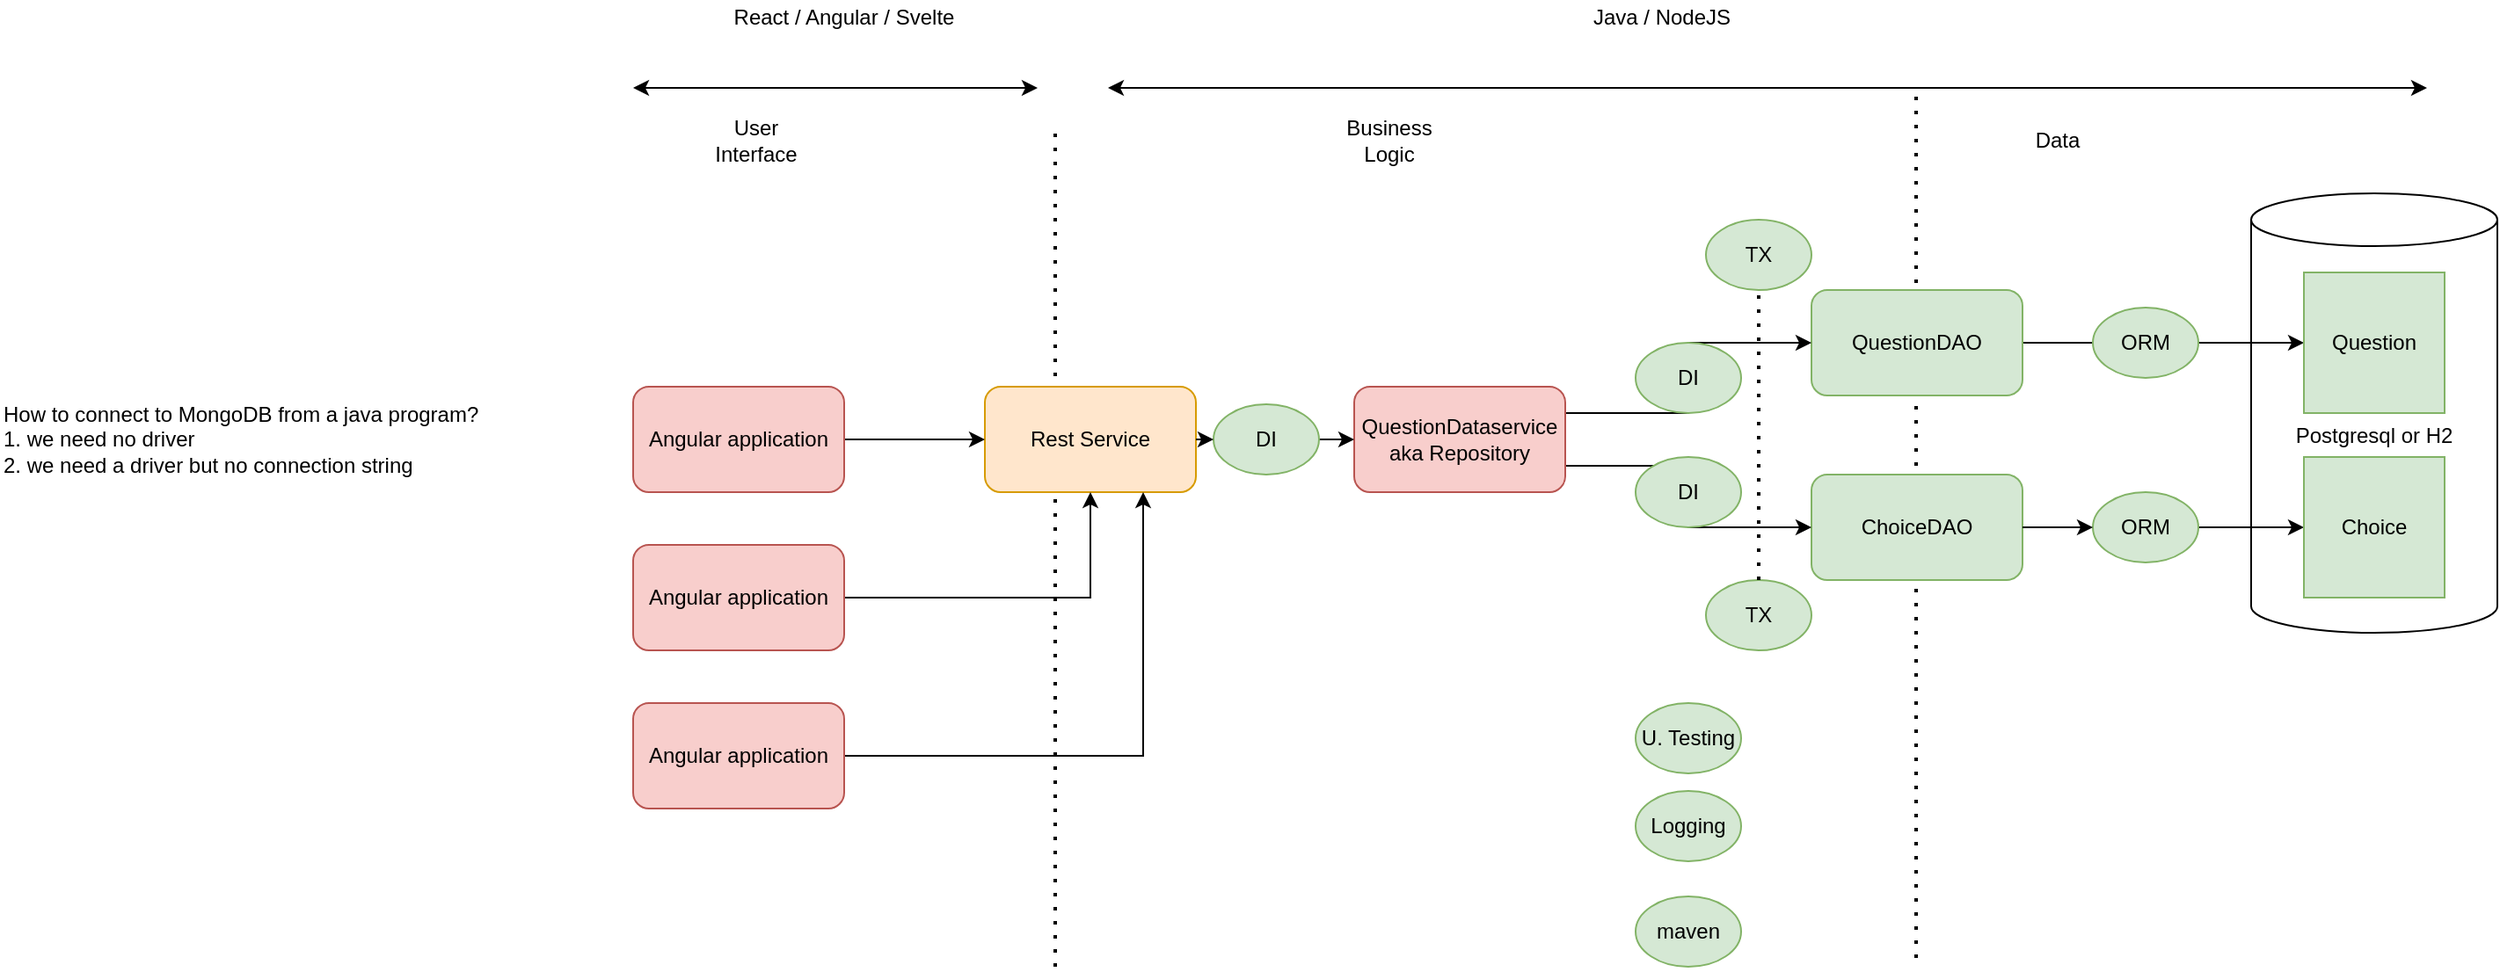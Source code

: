 <mxfile version="14.4.3" type="device" pages="4"><diagram id="Kkv0ApdDEV5jH6EFg98p" name="roadmap"><mxGraphModel dx="4168" dy="520" grid="1" gridSize="10" guides="1" tooltips="1" connect="1" arrows="1" fold="1" page="1" pageScale="1" pageWidth="3300" pageHeight="2339" math="0" shadow="0"><root><mxCell id="0"/><mxCell id="1" parent="0"/><mxCell id="iPCw-N0oo3vk8tLVuGO--15" value="" style="endArrow=none;dashed=1;html=1;dashPattern=1 3;strokeWidth=2;" parent="1" edge="1"><mxGeometry width="50" height="50" relative="1" as="geometry"><mxPoint x="-80" y="590" as="sourcePoint"/><mxPoint x="-80" y="110" as="targetPoint"/></mxGeometry></mxCell><mxCell id="iPCw-N0oo3vk8tLVuGO--32" value="" style="endArrow=none;dashed=1;html=1;dashPattern=1 3;strokeWidth=2;" parent="1" edge="1"><mxGeometry width="50" height="50" relative="1" as="geometry"><mxPoint x="409.5" y="585" as="sourcePoint"/><mxPoint x="409.5" y="95" as="targetPoint"/></mxGeometry></mxCell><mxCell id="iPCw-N0oo3vk8tLVuGO--1" value="Postgresql or H2" style="shape=cylinder3;whiteSpace=wrap;html=1;boundedLbl=1;backgroundOutline=1;size=15;" parent="1" vertex="1"><mxGeometry x="600" y="150" width="140" height="250" as="geometry"/></mxCell><mxCell id="iPCw-N0oo3vk8tLVuGO--4" style="edgeStyle=orthogonalEdgeStyle;rounded=0;orthogonalLoop=1;jettySize=auto;html=1;exitX=1;exitY=0.5;exitDx=0;exitDy=0;" parent="1" source="iPCw-N0oo3vk8tLVuGO--2" target="iPCw-N0oo3vk8tLVuGO--3" edge="1"><mxGeometry relative="1" as="geometry"/></mxCell><mxCell id="iPCw-N0oo3vk8tLVuGO--2" value="QuestionDAO" style="rounded=1;whiteSpace=wrap;html=1;fillColor=#d5e8d4;strokeColor=#82b366;" parent="1" vertex="1"><mxGeometry x="350" y="205" width="120" height="60" as="geometry"/></mxCell><mxCell id="iPCw-N0oo3vk8tLVuGO--3" value="Question" style="whiteSpace=wrap;html=1;aspect=fixed;fillColor=#d5e8d4;strokeColor=#82b366;" parent="1" vertex="1"><mxGeometry x="630" y="195" width="80" height="80" as="geometry"/></mxCell><mxCell id="iPCw-N0oo3vk8tLVuGO--7" style="edgeStyle=orthogonalEdgeStyle;rounded=0;orthogonalLoop=1;jettySize=auto;html=1;exitX=1;exitY=0.5;exitDx=0;exitDy=0;" parent="1" source="iPCw-N0oo3vk8tLVuGO--19" target="iPCw-N0oo3vk8tLVuGO--6" edge="1"><mxGeometry relative="1" as="geometry"/></mxCell><mxCell id="iPCw-N0oo3vk8tLVuGO--5" value="ChoiceDAO" style="rounded=1;whiteSpace=wrap;html=1;fillColor=#d5e8d4;strokeColor=#82b366;" parent="1" vertex="1"><mxGeometry x="350" y="310" width="120" height="60" as="geometry"/></mxCell><mxCell id="iPCw-N0oo3vk8tLVuGO--6" value="Choice" style="whiteSpace=wrap;html=1;aspect=fixed;fillColor=#d5e8d4;strokeColor=#82b366;" parent="1" vertex="1"><mxGeometry x="630" y="300" width="80" height="80" as="geometry"/></mxCell><mxCell id="iPCw-N0oo3vk8tLVuGO--8" value="How to connect to MongoDB from a java program?&lt;br&gt;1. we need no driver&lt;br&gt;2. we need a driver but no connection string" style="text;html=1;strokeColor=none;fillColor=none;align=left;verticalAlign=middle;whiteSpace=wrap;rounded=0;" parent="1" vertex="1"><mxGeometry x="-680" y="280" width="320" height="20" as="geometry"/></mxCell><mxCell id="iPCw-N0oo3vk8tLVuGO--10" style="edgeStyle=orthogonalEdgeStyle;rounded=0;orthogonalLoop=1;jettySize=auto;html=1;exitX=1;exitY=0.25;exitDx=0;exitDy=0;" parent="1" source="iPCw-N0oo3vk8tLVuGO--9" target="iPCw-N0oo3vk8tLVuGO--2" edge="1"><mxGeometry relative="1" as="geometry"/></mxCell><mxCell id="iPCw-N0oo3vk8tLVuGO--11" style="edgeStyle=orthogonalEdgeStyle;rounded=0;orthogonalLoop=1;jettySize=auto;html=1;exitX=1;exitY=0.75;exitDx=0;exitDy=0;entryX=0;entryY=0.5;entryDx=0;entryDy=0;" parent="1" source="iPCw-N0oo3vk8tLVuGO--9" target="iPCw-N0oo3vk8tLVuGO--5" edge="1"><mxGeometry relative="1" as="geometry"/></mxCell><mxCell id="iPCw-N0oo3vk8tLVuGO--9" value="QuestionDataservice&lt;br&gt;aka Repository" style="rounded=1;whiteSpace=wrap;html=1;fillColor=#f8cecc;strokeColor=#b85450;" parent="1" vertex="1"><mxGeometry x="90" y="260" width="120" height="60" as="geometry"/></mxCell><mxCell id="iPCw-N0oo3vk8tLVuGO--13" style="edgeStyle=orthogonalEdgeStyle;rounded=0;orthogonalLoop=1;jettySize=auto;html=1;exitX=1;exitY=0.5;exitDx=0;exitDy=0;entryX=0;entryY=0.5;entryDx=0;entryDy=0;" parent="1" source="iPCw-N0oo3vk8tLVuGO--23" target="iPCw-N0oo3vk8tLVuGO--9" edge="1"><mxGeometry relative="1" as="geometry"/></mxCell><mxCell id="iPCw-N0oo3vk8tLVuGO--12" value="Rest Service" style="rounded=1;whiteSpace=wrap;html=1;fillColor=#ffe6cc;strokeColor=#d79b00;" parent="1" vertex="1"><mxGeometry x="-120" y="260" width="120" height="60" as="geometry"/></mxCell><mxCell id="iPCw-N0oo3vk8tLVuGO--16" style="edgeStyle=orthogonalEdgeStyle;rounded=0;orthogonalLoop=1;jettySize=auto;html=1;exitX=1;exitY=0.5;exitDx=0;exitDy=0;entryX=0;entryY=0.5;entryDx=0;entryDy=0;" parent="1" source="iPCw-N0oo3vk8tLVuGO--14" target="iPCw-N0oo3vk8tLVuGO--12" edge="1"><mxGeometry relative="1" as="geometry"/></mxCell><mxCell id="iPCw-N0oo3vk8tLVuGO--14" value="Angular application" style="rounded=1;whiteSpace=wrap;html=1;fillColor=#f8cecc;strokeColor=#b85450;" parent="1" vertex="1"><mxGeometry x="-320" y="260" width="120" height="60" as="geometry"/></mxCell><mxCell id="iPCw-N0oo3vk8tLVuGO--18" value="ORM" style="ellipse;whiteSpace=wrap;html=1;align=center;fillColor=#d5e8d4;strokeColor=#82b366;" parent="1" vertex="1"><mxGeometry x="510" y="215" width="60" height="40" as="geometry"/></mxCell><mxCell id="iPCw-N0oo3vk8tLVuGO--19" value="ORM" style="ellipse;whiteSpace=wrap;html=1;align=center;fillColor=#d5e8d4;strokeColor=#82b366;" parent="1" vertex="1"><mxGeometry x="510" y="320" width="60" height="40" as="geometry"/></mxCell><mxCell id="iPCw-N0oo3vk8tLVuGO--20" style="edgeStyle=orthogonalEdgeStyle;rounded=0;orthogonalLoop=1;jettySize=auto;html=1;exitX=1;exitY=0.5;exitDx=0;exitDy=0;" parent="1" source="iPCw-N0oo3vk8tLVuGO--5" target="iPCw-N0oo3vk8tLVuGO--19" edge="1"><mxGeometry relative="1" as="geometry"><mxPoint x="470" y="340" as="sourcePoint"/><mxPoint x="630" y="340" as="targetPoint"/></mxGeometry></mxCell><mxCell id="iPCw-N0oo3vk8tLVuGO--21" value="DI" style="ellipse;whiteSpace=wrap;html=1;align=center;fillColor=#d5e8d4;strokeColor=#82b366;" parent="1" vertex="1"><mxGeometry x="250" y="235" width="60" height="40" as="geometry"/></mxCell><mxCell id="iPCw-N0oo3vk8tLVuGO--22" value="DI" style="ellipse;whiteSpace=wrap;html=1;align=center;fillColor=#d5e8d4;strokeColor=#82b366;" parent="1" vertex="1"><mxGeometry x="250" y="300" width="60" height="40" as="geometry"/></mxCell><mxCell id="iPCw-N0oo3vk8tLVuGO--23" value="DI" style="ellipse;whiteSpace=wrap;html=1;align=center;fillColor=#d5e8d4;strokeColor=#82b366;" parent="1" vertex="1"><mxGeometry x="10" y="270" width="60" height="40" as="geometry"/></mxCell><mxCell id="iPCw-N0oo3vk8tLVuGO--24" style="edgeStyle=orthogonalEdgeStyle;rounded=0;orthogonalLoop=1;jettySize=auto;html=1;exitX=1;exitY=0.5;exitDx=0;exitDy=0;entryX=0;entryY=0.5;entryDx=0;entryDy=0;" parent="1" source="iPCw-N0oo3vk8tLVuGO--12" target="iPCw-N0oo3vk8tLVuGO--23" edge="1"><mxGeometry relative="1" as="geometry"><mxPoint y="290" as="sourcePoint"/><mxPoint x="90" y="290" as="targetPoint"/></mxGeometry></mxCell><mxCell id="iPCw-N0oo3vk8tLVuGO--25" value="U. Testing" style="ellipse;whiteSpace=wrap;html=1;align=center;fillColor=#d5e8d4;strokeColor=#82b366;" parent="1" vertex="1"><mxGeometry x="250" y="440" width="60" height="40" as="geometry"/></mxCell><mxCell id="iPCw-N0oo3vk8tLVuGO--26" value="Logging" style="ellipse;whiteSpace=wrap;html=1;align=center;fillColor=#d5e8d4;strokeColor=#82b366;" parent="1" vertex="1"><mxGeometry x="250" y="490" width="60" height="40" as="geometry"/></mxCell><mxCell id="iPCw-N0oo3vk8tLVuGO--27" value="maven" style="ellipse;whiteSpace=wrap;html=1;align=center;fillColor=#d5e8d4;strokeColor=#82b366;" parent="1" vertex="1"><mxGeometry x="250" y="550" width="60" height="40" as="geometry"/></mxCell><mxCell id="iPCw-N0oo3vk8tLVuGO--29" style="edgeStyle=orthogonalEdgeStyle;rounded=0;orthogonalLoop=1;jettySize=auto;html=1;" parent="1" source="iPCw-N0oo3vk8tLVuGO--28" target="iPCw-N0oo3vk8tLVuGO--12" edge="1"><mxGeometry relative="1" as="geometry"/></mxCell><mxCell id="iPCw-N0oo3vk8tLVuGO--28" value="Angular application" style="rounded=1;whiteSpace=wrap;html=1;fillColor=#f8cecc;strokeColor=#b85450;" parent="1" vertex="1"><mxGeometry x="-320" y="350" width="120" height="60" as="geometry"/></mxCell><mxCell id="iPCw-N0oo3vk8tLVuGO--31" style="edgeStyle=orthogonalEdgeStyle;rounded=0;orthogonalLoop=1;jettySize=auto;html=1;entryX=0.75;entryY=1;entryDx=0;entryDy=0;" parent="1" source="iPCw-N0oo3vk8tLVuGO--30" target="iPCw-N0oo3vk8tLVuGO--12" edge="1"><mxGeometry relative="1" as="geometry"/></mxCell><mxCell id="iPCw-N0oo3vk8tLVuGO--30" value="Angular application" style="rounded=1;whiteSpace=wrap;html=1;fillColor=#f8cecc;strokeColor=#b85450;" parent="1" vertex="1"><mxGeometry x="-320" y="440" width="120" height="60" as="geometry"/></mxCell><mxCell id="iPCw-N0oo3vk8tLVuGO--33" value="Data" style="text;html=1;strokeColor=none;fillColor=none;align=center;verticalAlign=middle;whiteSpace=wrap;rounded=0;" parent="1" vertex="1"><mxGeometry x="470" y="110" width="40" height="20" as="geometry"/></mxCell><mxCell id="iPCw-N0oo3vk8tLVuGO--34" value="Business Logic" style="text;html=1;strokeColor=none;fillColor=none;align=center;verticalAlign=middle;whiteSpace=wrap;rounded=0;" parent="1" vertex="1"><mxGeometry x="90" y="110" width="40" height="20" as="geometry"/></mxCell><mxCell id="iPCw-N0oo3vk8tLVuGO--35" value="User Interface" style="text;html=1;strokeColor=none;fillColor=none;align=center;verticalAlign=middle;whiteSpace=wrap;rounded=0;" parent="1" vertex="1"><mxGeometry x="-270" y="110" width="40" height="20" as="geometry"/></mxCell><mxCell id="kVoXubu8SeuT7uL56iNA-2" value="TX" style="ellipse;whiteSpace=wrap;html=1;align=center;fillColor=#d5e8d4;strokeColor=#82b366;" parent="1" vertex="1"><mxGeometry x="290" y="165" width="60" height="40" as="geometry"/></mxCell><mxCell id="kVoXubu8SeuT7uL56iNA-4" value="TX" style="ellipse;whiteSpace=wrap;html=1;align=center;fillColor=#d5e8d4;strokeColor=#82b366;" parent="1" vertex="1"><mxGeometry x="290" y="370" width="60" height="40" as="geometry"/></mxCell><mxCell id="kVoXubu8SeuT7uL56iNA-5" value="" style="endArrow=none;dashed=1;html=1;dashPattern=1 3;strokeWidth=2;entryX=0.5;entryY=1;entryDx=0;entryDy=0;exitX=0.5;exitY=0;exitDx=0;exitDy=0;" parent="1" source="kVoXubu8SeuT7uL56iNA-4" target="kVoXubu8SeuT7uL56iNA-2" edge="1"><mxGeometry width="50" height="50" relative="1" as="geometry"><mxPoint x="220" y="240" as="sourcePoint"/><mxPoint x="270" y="190" as="targetPoint"/></mxGeometry></mxCell><mxCell id="vnONHjjsxYcjfCddPtBw-1" value="" style="endArrow=classic;startArrow=classic;html=1;" edge="1" parent="1"><mxGeometry width="50" height="50" relative="1" as="geometry"><mxPoint x="-50" y="90" as="sourcePoint"/><mxPoint x="700" y="90" as="targetPoint"/></mxGeometry></mxCell><mxCell id="vnONHjjsxYcjfCddPtBw-2" value="Java / NodeJS" style="text;html=1;strokeColor=none;fillColor=none;align=center;verticalAlign=middle;whiteSpace=wrap;rounded=0;" vertex="1" parent="1"><mxGeometry x="210" y="40" width="110" height="20" as="geometry"/></mxCell><mxCell id="vnONHjjsxYcjfCddPtBw-3" value="" style="endArrow=classic;startArrow=classic;html=1;" edge="1" parent="1"><mxGeometry width="50" height="50" relative="1" as="geometry"><mxPoint x="-320" y="90" as="sourcePoint"/><mxPoint x="-90" y="90" as="targetPoint"/></mxGeometry></mxCell><mxCell id="vnONHjjsxYcjfCddPtBw-4" value="React / Angular / Svelte" style="text;html=1;strokeColor=none;fillColor=none;align=center;verticalAlign=middle;whiteSpace=wrap;rounded=0;" vertex="1" parent="1"><mxGeometry x="-290" y="40" width="180" height="20" as="geometry"/></mxCell></root></mxGraphModel></diagram><diagram id="_HJwE6uxq1Sk8v5rZ9CI" name="ORM"><mxGraphModel dx="868" dy="520" grid="1" gridSize="10" guides="1" tooltips="1" connect="1" arrows="1" fold="1" page="1" pageScale="1" pageWidth="3300" pageHeight="2339" math="0" shadow="0"><root><mxCell id="FlCdFFemsUalm9avuRiI-0"/><mxCell id="FlCdFFemsUalm9avuRiI-1" parent="FlCdFFemsUalm9avuRiI-0"/><mxCell id="FlCdFFemsUalm9avuRiI-13" value="Question" style="swimlane;fontStyle=0;align=center;verticalAlign=top;childLayout=stackLayout;horizontal=1;startSize=40;horizontalStack=0;resizeParent=1;resizeParentMax=0;resizeLast=0;collapsible=0;marginBottom=0;html=1;" vertex="1" parent="FlCdFFemsUalm9avuRiI-1"><mxGeometry x="220" y="180" width="140" height="70" as="geometry"/></mxCell><mxCell id="FlCdFFemsUalm9avuRiI-14" value="String title&lt;br&gt;int id" style="text;html=1;strokeColor=none;fillColor=none;align=left;verticalAlign=middle;spacingLeft=4;spacingRight=4;overflow=hidden;rotatable=0;points=[[0,0.5],[1,0.5]];portConstraint=eastwest;" vertex="1" parent="FlCdFFemsUalm9avuRiI-13"><mxGeometry y="40" width="140" height="30" as="geometry"/></mxCell><mxCell id="FlCdFFemsUalm9avuRiI-15" value="QUESTIONS" style="shape=table;html=1;whiteSpace=wrap;startSize=30;container=1;collapsible=0;childLayout=tableLayout;fontStyle=1;align=center;" vertex="1" parent="FlCdFFemsUalm9avuRiI-1"><mxGeometry x="310" y="10" width="180" height="150" as="geometry"/></mxCell><mxCell id="FlCdFFemsUalm9avuRiI-16" value="" style="shape=partialRectangle;html=1;whiteSpace=wrap;collapsible=0;dropTarget=0;pointerEvents=0;fillColor=none;top=0;left=0;bottom=0;right=0;points=[[0,0.5],[1,0.5]];portConstraint=eastwest;" vertex="1" parent="FlCdFFemsUalm9avuRiI-15"><mxGeometry y="30" width="180" height="40" as="geometry"/></mxCell><mxCell id="FlCdFFemsUalm9avuRiI-17" value="id" style="shape=partialRectangle;html=1;whiteSpace=wrap;connectable=0;fillColor=none;top=0;left=0;bottom=0;right=0;overflow=hidden;" vertex="1" parent="FlCdFFemsUalm9avuRiI-16"><mxGeometry width="60" height="40" as="geometry"/></mxCell><mxCell id="FlCdFFemsUalm9avuRiI-18" value="title" style="shape=partialRectangle;html=1;whiteSpace=wrap;connectable=0;fillColor=none;top=0;left=0;bottom=0;right=0;overflow=hidden;" vertex="1" parent="FlCdFFemsUalm9avuRiI-16"><mxGeometry x="60" width="60" height="40" as="geometry"/></mxCell><mxCell id="FlCdFFemsUalm9avuRiI-19" value="..." style="shape=partialRectangle;html=1;whiteSpace=wrap;connectable=0;fillColor=none;top=0;left=0;bottom=0;right=0;overflow=hidden;" vertex="1" parent="FlCdFFemsUalm9avuRiI-16"><mxGeometry x="120" width="60" height="40" as="geometry"/></mxCell><mxCell id="FlCdFFemsUalm9avuRiI-20" value="" style="shape=partialRectangle;html=1;whiteSpace=wrap;collapsible=0;dropTarget=0;pointerEvents=0;fillColor=none;top=0;left=0;bottom=0;right=0;points=[[0,0.5],[1,0.5]];portConstraint=eastwest;" vertex="1" parent="FlCdFFemsUalm9avuRiI-15"><mxGeometry y="70" width="180" height="40" as="geometry"/></mxCell><mxCell id="FlCdFFemsUalm9avuRiI-21" value="" style="shape=partialRectangle;html=1;whiteSpace=wrap;connectable=0;fillColor=none;top=0;left=0;bottom=0;right=0;overflow=hidden;" vertex="1" parent="FlCdFFemsUalm9avuRiI-20"><mxGeometry width="60" height="40" as="geometry"/></mxCell><mxCell id="FlCdFFemsUalm9avuRiI-22" value="" style="shape=partialRectangle;html=1;whiteSpace=wrap;connectable=0;fillColor=none;top=0;left=0;bottom=0;right=0;overflow=hidden;" vertex="1" parent="FlCdFFemsUalm9avuRiI-20"><mxGeometry x="60" width="60" height="40" as="geometry"/></mxCell><mxCell id="FlCdFFemsUalm9avuRiI-23" value="" style="shape=partialRectangle;html=1;whiteSpace=wrap;connectable=0;fillColor=none;top=0;left=0;bottom=0;right=0;overflow=hidden;" vertex="1" parent="FlCdFFemsUalm9avuRiI-20"><mxGeometry x="120" width="60" height="40" as="geometry"/></mxCell><mxCell id="FlCdFFemsUalm9avuRiI-24" value="" style="shape=partialRectangle;html=1;whiteSpace=wrap;collapsible=0;dropTarget=0;pointerEvents=0;fillColor=none;top=0;left=0;bottom=0;right=0;points=[[0,0.5],[1,0.5]];portConstraint=eastwest;" vertex="1" parent="FlCdFFemsUalm9avuRiI-15"><mxGeometry y="110" width="180" height="40" as="geometry"/></mxCell><mxCell id="FlCdFFemsUalm9avuRiI-25" value="" style="shape=partialRectangle;html=1;whiteSpace=wrap;connectable=0;fillColor=none;top=0;left=0;bottom=0;right=0;overflow=hidden;" vertex="1" parent="FlCdFFemsUalm9avuRiI-24"><mxGeometry width="60" height="40" as="geometry"/></mxCell><mxCell id="FlCdFFemsUalm9avuRiI-26" value="" style="shape=partialRectangle;html=1;whiteSpace=wrap;connectable=0;fillColor=none;top=0;left=0;bottom=0;right=0;overflow=hidden;" vertex="1" parent="FlCdFFemsUalm9avuRiI-24"><mxGeometry x="60" width="60" height="40" as="geometry"/></mxCell><mxCell id="FlCdFFemsUalm9avuRiI-27" value="" style="shape=partialRectangle;html=1;whiteSpace=wrap;connectable=0;fillColor=none;top=0;left=0;bottom=0;right=0;overflow=hidden;" vertex="1" parent="FlCdFFemsUalm9avuRiI-24"><mxGeometry x="120" width="60" height="40" as="geometry"/></mxCell><mxCell id="FlCdFFemsUalm9avuRiI-28" value="" style="endArrow=classic;html=1;entryX=0.511;entryY=1.025;entryDx=0;entryDy=0;entryPerimeter=0;exitX=0.364;exitY=0.033;exitDx=0;exitDy=0;exitPerimeter=0;" edge="1" parent="FlCdFFemsUalm9avuRiI-1" source="FlCdFFemsUalm9avuRiI-14" target="FlCdFFemsUalm9avuRiI-24"><mxGeometry width="50" height="50" relative="1" as="geometry"><mxPoint x="370" y="230" as="sourcePoint"/><mxPoint x="580" y="310" as="targetPoint"/></mxGeometry></mxCell><mxCell id="FlCdFFemsUalm9avuRiI-29" value="" style="endArrow=classic;html=1;exitX=0.164;exitY=1.1;exitDx=0;exitDy=0;exitPerimeter=0;entryX=0.111;entryY=1.1;entryDx=0;entryDy=0;entryPerimeter=0;" edge="1" parent="FlCdFFemsUalm9avuRiI-1" source="FlCdFFemsUalm9avuRiI-14" target="FlCdFFemsUalm9avuRiI-24"><mxGeometry width="50" height="50" relative="1" as="geometry"><mxPoint x="270" y="450" as="sourcePoint"/><mxPoint x="320" y="400" as="targetPoint"/></mxGeometry></mxCell></root></mxGraphModel></diagram><diagram id="OqMZz_4tGUsMA8eIbpcT" name="Hibernate"><mxGraphModel dx="868" dy="520" grid="1" gridSize="10" guides="1" tooltips="1" connect="1" arrows="1" fold="1" page="1" pageScale="1" pageWidth="3300" pageHeight="2339" math="0" shadow="0"><root><mxCell id="0qXHUAN5NofsUWZfVxIp-0"/><mxCell id="0qXHUAN5NofsUWZfVxIp-1" parent="0qXHUAN5NofsUWZfVxIp-0"/><mxCell id="0qXHUAN5NofsUWZfVxIp-5" style="edgeStyle=orthogonalEdgeStyle;rounded=0;orthogonalLoop=1;jettySize=auto;html=1;exitX=1;exitY=0.5;exitDx=0;exitDy=0;entryX=0;entryY=0.5;entryDx=0;entryDy=0;" edge="1" parent="0qXHUAN5NofsUWZfVxIp-1" source="0qXHUAN5NofsUWZfVxIp-6" target="0qXHUAN5NofsUWZfVxIp-4"><mxGeometry relative="1" as="geometry"/></mxCell><mxCell id="0qXHUAN5NofsUWZfVxIp-9" style="edgeStyle=orthogonalEdgeStyle;rounded=0;orthogonalLoop=1;jettySize=auto;html=1;exitX=0.5;exitY=0;exitDx=0;exitDy=0;" edge="1" parent="0qXHUAN5NofsUWZfVxIp-1" source="0qXHUAN5NofsUWZfVxIp-2" target="0qXHUAN5NofsUWZfVxIp-8"><mxGeometry relative="1" as="geometry"/></mxCell><mxCell id="0qXHUAN5NofsUWZfVxIp-14" style="edgeStyle=orthogonalEdgeStyle;rounded=0;orthogonalLoop=1;jettySize=auto;html=1;exitX=0.5;exitY=1;exitDx=0;exitDy=0;entryX=0;entryY=0.5;entryDx=0;entryDy=0;entryPerimeter=0;" edge="1" parent="0qXHUAN5NofsUWZfVxIp-1" source="0qXHUAN5NofsUWZfVxIp-2" target="0qXHUAN5NofsUWZfVxIp-13"><mxGeometry relative="1" as="geometry"/></mxCell><mxCell id="0qXHUAN5NofsUWZfVxIp-2" value="instance" style="rounded=0;whiteSpace=wrap;html=1;dashed=1;" vertex="1" parent="0qXHUAN5NofsUWZfVxIp-1"><mxGeometry x="140" y="130" width="120" height="60" as="geometry"/></mxCell><mxCell id="0qXHUAN5NofsUWZfVxIp-3" value="db" style="shape=cylinder3;whiteSpace=wrap;html=1;boundedLbl=1;backgroundOutline=1;size=15;" vertex="1" parent="0qXHUAN5NofsUWZfVxIp-1"><mxGeometry x="570" y="140" width="140" height="130" as="geometry"/></mxCell><mxCell id="0qXHUAN5NofsUWZfVxIp-4" value="Table" style="rounded=0;whiteSpace=wrap;html=1;" vertex="1" parent="0qXHUAN5NofsUWZfVxIp-1"><mxGeometry x="580" y="240" width="120" height="60" as="geometry"/></mxCell><mxCell id="0qXHUAN5NofsUWZfVxIp-11" style="edgeStyle=orthogonalEdgeStyle;rounded=0;orthogonalLoop=1;jettySize=auto;html=1;exitX=0.5;exitY=0;exitDx=0;exitDy=0;" edge="1" parent="0qXHUAN5NofsUWZfVxIp-1" source="0qXHUAN5NofsUWZfVxIp-6" target="0qXHUAN5NofsUWZfVxIp-10"><mxGeometry relative="1" as="geometry"/></mxCell><mxCell id="0qXHUAN5NofsUWZfVxIp-6" value="ORM" style="ellipse;whiteSpace=wrap;html=1;" vertex="1" parent="0qXHUAN5NofsUWZfVxIp-1"><mxGeometry x="410" y="190" width="120" height="80" as="geometry"/></mxCell><mxCell id="0qXHUAN5NofsUWZfVxIp-7" style="edgeStyle=orthogonalEdgeStyle;rounded=0;orthogonalLoop=1;jettySize=auto;html=1;exitX=1;exitY=0.5;exitDx=0;exitDy=0;entryX=0;entryY=0.5;entryDx=0;entryDy=0;" edge="1" parent="0qXHUAN5NofsUWZfVxIp-1" source="0qXHUAN5NofsUWZfVxIp-2" target="0qXHUAN5NofsUWZfVxIp-6"><mxGeometry relative="1" as="geometry"><mxPoint x="350" y="170" as="sourcePoint"/><mxPoint x="580" y="270" as="targetPoint"/></mxGeometry></mxCell><mxCell id="0qXHUAN5NofsUWZfVxIp-12" value="sessionFactory.save()" style="edgeLabel;html=1;align=center;verticalAlign=middle;resizable=0;points=[];" vertex="1" connectable="0" parent="0qXHUAN5NofsUWZfVxIp-7"><mxGeometry x="-0.217" y="5" relative="1" as="geometry"><mxPoint as="offset"/></mxGeometry></mxCell><mxCell id="0qXHUAN5NofsUWZfVxIp-8" value="Class" style="rounded=0;whiteSpace=wrap;html=1;" vertex="1" parent="0qXHUAN5NofsUWZfVxIp-1"><mxGeometry x="140" y="20" width="120" height="60" as="geometry"/></mxCell><mxCell id="0qXHUAN5NofsUWZfVxIp-10" value="instance" style="rounded=0;whiteSpace=wrap;html=1;dashed=1;" vertex="1" parent="0qXHUAN5NofsUWZfVxIp-1"><mxGeometry x="410" y="100" width="120" height="60" as="geometry"/></mxCell><mxCell id="0qXHUAN5NofsUWZfVxIp-13" value="graph db" style="shape=cylinder3;whiteSpace=wrap;html=1;boundedLbl=1;backgroundOutline=1;size=15;" vertex="1" parent="0qXHUAN5NofsUWZfVxIp-1"><mxGeometry x="570" y="400" width="140" height="130" as="geometry"/></mxCell></root></mxGraphModel></diagram><diagram id="6GcRTLAFCm5qggRaoWNp" name="Server vs Serverless"><mxGraphModel dx="723" dy="458" grid="1" gridSize="10" guides="1" tooltips="1" connect="1" arrows="1" fold="1" page="1" pageScale="1" pageWidth="3300" pageHeight="2339" math="0" shadow="0"><root><mxCell id="ZWVua4xgNetrU8SrQbTv-0"/><mxCell id="ZWVua4xgNetrU8SrQbTv-1" parent="ZWVua4xgNetrU8SrQbTv-0"/><mxCell id="ZWVua4xgNetrU8SrQbTv-23" value="Application" style="rounded=0;whiteSpace=wrap;html=1;verticalAlign=top;" vertex="1" parent="ZWVua4xgNetrU8SrQbTv-1"><mxGeometry x="220" y="540" width="410" height="190" as="geometry"/></mxCell><mxCell id="ZWVua4xgNetrU8SrQbTv-10" value="Tomcat / JBoss / WebSphere" style="rounded=0;whiteSpace=wrap;html=1;verticalAlign=top;" vertex="1" parent="ZWVua4xgNetrU8SrQbTv-1"><mxGeometry x="180" y="90" width="410" height="330" as="geometry"/></mxCell><mxCell id="ZWVua4xgNetrU8SrQbTv-4" value="Web" style="rounded=0;whiteSpace=wrap;html=1;verticalAlign=top;" vertex="1" parent="ZWVua4xgNetrU8SrQbTv-1"><mxGeometry x="220" y="150" width="120" height="210" as="geometry"/></mxCell><mxCell id="ZWVua4xgNetrU8SrQbTv-2" value="Java Side" style="rounded=0;whiteSpace=wrap;html=1;verticalAlign=top;" vertex="1" parent="ZWVua4xgNetrU8SrQbTv-1"><mxGeometry x="370" y="150" width="180" height="210" as="geometry"/></mxCell><mxCell id="ZWVua4xgNetrU8SrQbTv-8" style="edgeStyle=none;rounded=0;orthogonalLoop=1;jettySize=auto;html=1;exitX=0;exitY=0.5;exitDx=0;exitDy=0;entryX=0.008;entryY=0.383;entryDx=0;entryDy=0;entryPerimeter=0;" edge="1" parent="ZWVua4xgNetrU8SrQbTv-1" source="ZWVua4xgNetrU8SrQbTv-4" target="ZWVua4xgNetrU8SrQbTv-3"><mxGeometry relative="1" as="geometry"/></mxCell><mxCell id="ZWVua4xgNetrU8SrQbTv-3" value="Application ==&amp;gt; &quot;/context&quot;" style="rounded=1;whiteSpace=wrap;html=1;" vertex="1" parent="ZWVua4xgNetrU8SrQbTv-1"><mxGeometry x="400" y="190" width="120" height="60" as="geometry"/></mxCell><mxCell id="ZWVua4xgNetrU8SrQbTv-7" style="rounded=0;orthogonalLoop=1;jettySize=auto;html=1;exitX=0;exitY=0.5;exitDx=0;exitDy=0;" edge="1" parent="ZWVua4xgNetrU8SrQbTv-1" source="ZWVua4xgNetrU8SrQbTv-4" target="ZWVua4xgNetrU8SrQbTv-6"><mxGeometry relative="1" as="geometry"/></mxCell><mxCell id="ZWVua4xgNetrU8SrQbTv-5" value="http://server:port/context/resource" style="endArrow=classic;html=1;" edge="1" parent="ZWVua4xgNetrU8SrQbTv-1" target="ZWVua4xgNetrU8SrQbTv-4"><mxGeometry width="50" height="50" relative="1" as="geometry"><mxPoint x="20" y="256" as="sourcePoint"/><mxPoint x="120" y="210" as="targetPoint"/></mxGeometry></mxCell><mxCell id="ZWVua4xgNetrU8SrQbTv-6" value="static" style="rounded=1;whiteSpace=wrap;html=1;" vertex="1" parent="ZWVua4xgNetrU8SrQbTv-1"><mxGeometry x="240" y="270" width="80" height="30" as="geometry"/></mxCell><mxCell id="ZWVua4xgNetrU8SrQbTv-11" value="Application2 ==&amp;gt; &quot;/context2&quot;" style="rounded=1;whiteSpace=wrap;html=1;" vertex="1" parent="ZWVua4xgNetrU8SrQbTv-1"><mxGeometry x="400" y="270" width="120" height="60" as="geometry"/></mxCell><mxCell id="ZWVua4xgNetrU8SrQbTv-21" value="http://server:port/context/resource" style="endArrow=classic;html=1;" edge="1" parent="ZWVua4xgNetrU8SrQbTv-1"><mxGeometry width="50" height="50" relative="1" as="geometry"><mxPoint x="60" y="655.35" as="sourcePoint"/><mxPoint x="260" y="654.581" as="targetPoint"/></mxGeometry></mxCell><mxCell id="ZWVua4xgNetrU8SrQbTv-22" value="Self-contained Web Application" style="text;html=1;strokeColor=none;fillColor=none;align=center;verticalAlign=middle;whiteSpace=wrap;rounded=0;" vertex="1" parent="ZWVua4xgNetrU8SrQbTv-1"><mxGeometry x="320" y="510" width="180" height="20" as="geometry"/></mxCell><mxCell id="ZWVua4xgNetrU8SrQbTv-24" value="Web" style="rounded=0;whiteSpace=wrap;html=1;verticalAlign=top;" vertex="1" parent="ZWVua4xgNetrU8SrQbTv-1"><mxGeometry x="260" y="600" width="120" height="110" as="geometry"/></mxCell><mxCell id="ZWVua4xgNetrU8SrQbTv-25" value="Java Side" style="rounded=0;whiteSpace=wrap;html=1;verticalAlign=top;" vertex="1" parent="ZWVua4xgNetrU8SrQbTv-1"><mxGeometry x="410" y="600" width="180" height="110" as="geometry"/></mxCell><mxCell id="ZWVua4xgNetrU8SrQbTv-26" style="edgeStyle=none;rounded=0;orthogonalLoop=1;jettySize=auto;html=1;exitX=0;exitY=0.5;exitDx=0;exitDy=0;entryX=0.008;entryY=0.383;entryDx=0;entryDy=0;entryPerimeter=0;" edge="1" parent="ZWVua4xgNetrU8SrQbTv-1" source="ZWVua4xgNetrU8SrQbTv-24" target="ZWVua4xgNetrU8SrQbTv-27"><mxGeometry relative="1" as="geometry"/></mxCell><mxCell id="ZWVua4xgNetrU8SrQbTv-27" value="Controller ==&amp;gt; &quot;/context&quot;&amp;nbsp;" style="rounded=1;whiteSpace=wrap;html=1;" vertex="1" parent="ZWVua4xgNetrU8SrQbTv-1"><mxGeometry x="440" y="640" width="120" height="60" as="geometry"/></mxCell><mxCell id="ZWVua4xgNetrU8SrQbTv-28" style="rounded=0;orthogonalLoop=1;jettySize=auto;html=1;exitX=0;exitY=0.5;exitDx=0;exitDy=0;" edge="1" parent="ZWVua4xgNetrU8SrQbTv-1" source="ZWVua4xgNetrU8SrQbTv-24" target="ZWVua4xgNetrU8SrQbTv-29"><mxGeometry relative="1" as="geometry"/></mxCell><mxCell id="ZWVua4xgNetrU8SrQbTv-29" value="static" style="rounded=1;whiteSpace=wrap;html=1;" vertex="1" parent="ZWVua4xgNetrU8SrQbTv-1"><mxGeometry x="280" y="670" width="80" height="30" as="geometry"/></mxCell></root></mxGraphModel></diagram></mxfile>